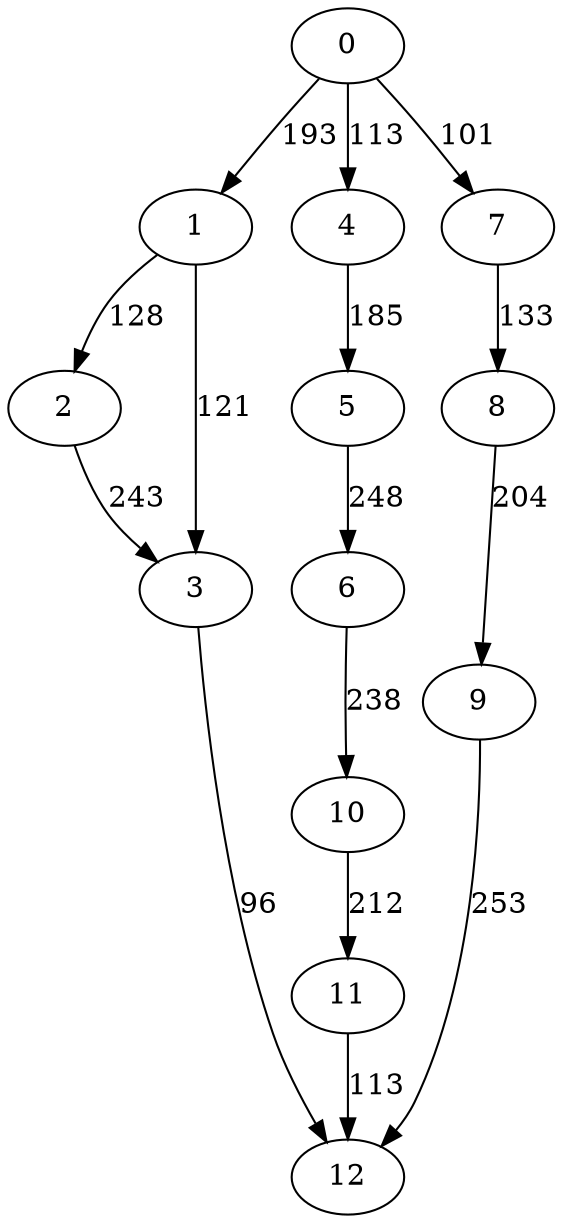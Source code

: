 digraph t10p4r7_3 {
0 -> 1 [ label = 193 ];
0 -> 4 [ label = 113 ];
0 -> 7 [ label = 101 ];
1 -> 2 [ label = 128 ];
1 -> 3 [ label = 121 ];
2 -> 3 [ label = 243 ];
3 -> 12 [ label = 96 ];
4 -> 5 [ label = 185 ];
5 -> 6 [ label = 248 ];
6 -> 10 [ label = 238 ];
7 -> 8 [ label = 133 ];
8 -> 9 [ label = 204 ];
9 -> 12 [ label = 253 ];
10 -> 11 [ label = 212 ];
11 -> 12 [ label = 113 ];
 }

